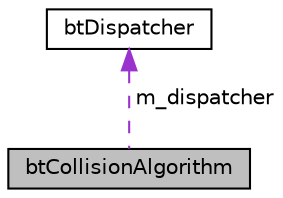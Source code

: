 digraph "btCollisionAlgorithm"
{
  edge [fontname="Helvetica",fontsize="10",labelfontname="Helvetica",labelfontsize="10"];
  node [fontname="Helvetica",fontsize="10",shape=record];
  Node1 [label="btCollisionAlgorithm",height=0.2,width=0.4,color="black", fillcolor="grey75", style="filled", fontcolor="black"];
  Node2 -> Node1 [dir="back",color="darkorchid3",fontsize="10",style="dashed",label=" m_dispatcher" ,fontname="Helvetica"];
  Node2 [label="btDispatcher",height=0.2,width=0.4,color="black", fillcolor="white", style="filled",URL="$classbt_dispatcher.html"];
}

